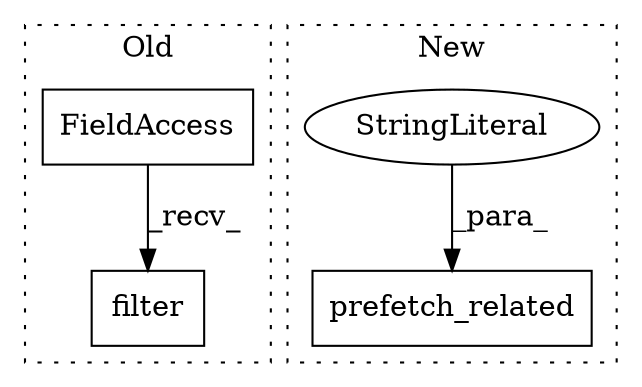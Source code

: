 digraph G {
subgraph cluster0 {
1 [label="filter" a="32" s="1329,1341" l="7,1" shape="box"];
4 [label="FieldAccess" a="22" s="1308" l="20" shape="box"];
label = "Old";
style="dotted";
}
subgraph cluster1 {
2 [label="prefetch_related" a="32" s="1660,1694" l="17,1" shape="box"];
3 [label="StringLiteral" a="45" s="1677" l="17" shape="ellipse"];
label = "New";
style="dotted";
}
3 -> 2 [label="_para_"];
4 -> 1 [label="_recv_"];
}